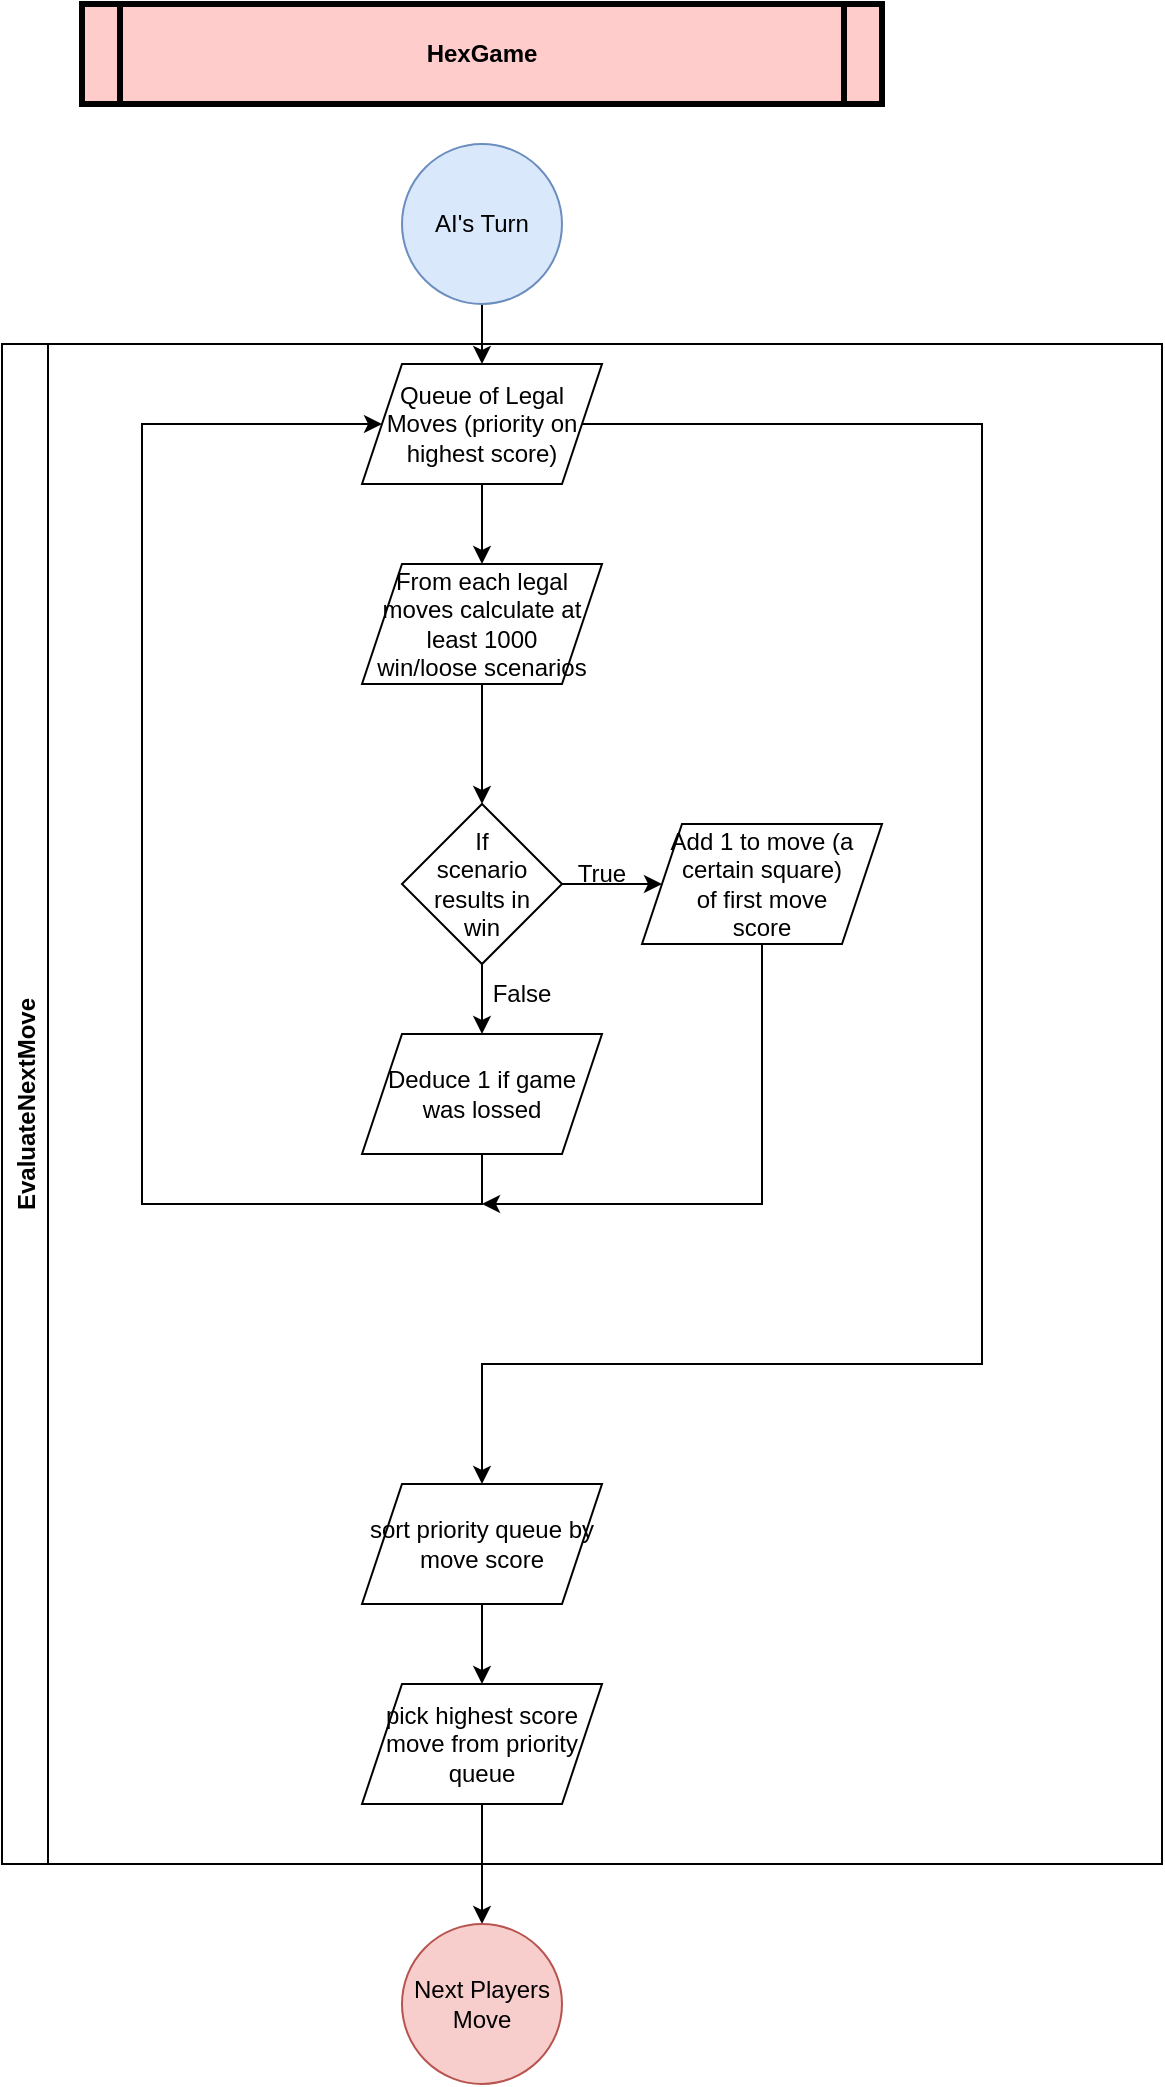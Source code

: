 <mxfile version="16.5.6" type="github">
  <diagram name="Page-1" id="c7558073-3199-34d8-9f00-42111426c3f3">
    <mxGraphModel dx="1038" dy="921" grid="1" gridSize="10" guides="1" tooltips="1" connect="1" arrows="1" fold="1" page="1" pageScale="1" pageWidth="826" pageHeight="1169" background="none" math="0" shadow="0">
      <root>
        <mxCell id="0" />
        <mxCell id="1" parent="0" />
        <mxCell id="5" value="HexGame" style="shape=process;whiteSpace=wrap;align=center;verticalAlign=middle;size=0.048;fontStyle=1;strokeWidth=3;fillColor=#FFCCCC" parent="1" vertex="1">
          <mxGeometry x="170.0" y="10" width="400" height="50" as="geometry" />
        </mxCell>
        <mxCell id="6UgoUZWrDeGJLSdVRVdj-124" value="" style="edgeStyle=orthogonalEdgeStyle;rounded=0;orthogonalLoop=1;jettySize=auto;html=1;" parent="1" source="6UgoUZWrDeGJLSdVRVdj-96" target="6UgoUZWrDeGJLSdVRVdj-103" edge="1">
          <mxGeometry relative="1" as="geometry" />
        </mxCell>
        <mxCell id="6UgoUZWrDeGJLSdVRVdj-96" value="AI&#39;s Turn" style="ellipse;whiteSpace=wrap;html=1;aspect=fixed;fillColor=#dae8fc;strokeColor=#6c8ebf;" parent="1" vertex="1">
          <mxGeometry x="330" y="80" width="80" height="80" as="geometry" />
        </mxCell>
        <mxCell id="6UgoUZWrDeGJLSdVRVdj-102" value="" style="edgeStyle=orthogonalEdgeStyle;rounded=0;orthogonalLoop=1;jettySize=auto;html=1;exitX=0.5;exitY=1;exitDx=0;exitDy=0;" parent="1" source="6UgoUZWrDeGJLSdVRVdj-104" target="6UgoUZWrDeGJLSdVRVdj-101" edge="1">
          <mxGeometry relative="1" as="geometry">
            <mxPoint x="360" y="340" as="sourcePoint" />
          </mxGeometry>
        </mxCell>
        <mxCell id="6UgoUZWrDeGJLSdVRVdj-110" value="" style="edgeStyle=orthogonalEdgeStyle;rounded=0;orthogonalLoop=1;jettySize=auto;html=1;" parent="1" source="6UgoUZWrDeGJLSdVRVdj-101" target="6UgoUZWrDeGJLSdVRVdj-105" edge="1">
          <mxGeometry relative="1" as="geometry" />
        </mxCell>
        <mxCell id="6UgoUZWrDeGJLSdVRVdj-122" value="" style="edgeStyle=orthogonalEdgeStyle;rounded=0;orthogonalLoop=1;jettySize=auto;html=1;" parent="1" source="6UgoUZWrDeGJLSdVRVdj-101" target="6UgoUZWrDeGJLSdVRVdj-106" edge="1">
          <mxGeometry relative="1" as="geometry" />
        </mxCell>
        <mxCell id="6UgoUZWrDeGJLSdVRVdj-101" value="If scenario results in win" style="rhombus;whiteSpace=wrap;html=1;spacingLeft=0;spacingBottom=0;spacing=14;" parent="1" vertex="1">
          <mxGeometry x="330" y="410" width="80" height="80" as="geometry" />
        </mxCell>
        <mxCell id="6UgoUZWrDeGJLSdVRVdj-112" value="" style="edgeStyle=orthogonalEdgeStyle;rounded=0;orthogonalLoop=1;jettySize=auto;html=1;" parent="1" source="6UgoUZWrDeGJLSdVRVdj-103" target="6UgoUZWrDeGJLSdVRVdj-104" edge="1">
          <mxGeometry relative="1" as="geometry" />
        </mxCell>
        <mxCell id="6UgoUZWrDeGJLSdVRVdj-116" style="edgeStyle=orthogonalEdgeStyle;rounded=0;orthogonalLoop=1;jettySize=auto;html=1;exitX=1;exitY=0.5;exitDx=0;exitDy=0;" parent="1" source="6UgoUZWrDeGJLSdVRVdj-103" target="6UgoUZWrDeGJLSdVRVdj-117" edge="1">
          <mxGeometry relative="1" as="geometry">
            <mxPoint x="370" y="780" as="targetPoint" />
            <Array as="points">
              <mxPoint x="620" y="220" />
              <mxPoint x="620" y="690" />
              <mxPoint x="370" y="690" />
            </Array>
          </mxGeometry>
        </mxCell>
        <mxCell id="6UgoUZWrDeGJLSdVRVdj-103" value="Queue of Legal Moves (priority on highest score)" style="shape=parallelogram;perimeter=parallelogramPerimeter;whiteSpace=wrap;html=1;fixedSize=1;" parent="1" vertex="1">
          <mxGeometry x="310" y="190" width="120" height="60" as="geometry" />
        </mxCell>
        <mxCell id="6UgoUZWrDeGJLSdVRVdj-104" value="From each legal moves calculate at least 1000 win/loose scenarios" style="shape=parallelogram;perimeter=parallelogramPerimeter;whiteSpace=wrap;html=1;fixedSize=1;spacing=8;" parent="1" vertex="1">
          <mxGeometry x="310" y="290" width="120" height="60" as="geometry" />
        </mxCell>
        <mxCell id="6UgoUZWrDeGJLSdVRVdj-105" value="Add 1 to move (a certain square)&lt;br&gt;of first move score" style="shape=parallelogram;perimeter=parallelogramPerimeter;whiteSpace=wrap;html=1;fixedSize=1;perimeterSpacing=0;autosize=0;labelPadding=4;spacingLeft=0;spacingRight=0;spacing=12;" parent="1" vertex="1">
          <mxGeometry x="450" y="420" width="120" height="60" as="geometry" />
        </mxCell>
        <mxCell id="6UgoUZWrDeGJLSdVRVdj-108" style="edgeStyle=orthogonalEdgeStyle;rounded=0;orthogonalLoop=1;jettySize=auto;html=1;exitX=0.5;exitY=1;exitDx=0;exitDy=0;entryX=0;entryY=0.5;entryDx=0;entryDy=0;" parent="1" source="6UgoUZWrDeGJLSdVRVdj-106" target="6UgoUZWrDeGJLSdVRVdj-103" edge="1">
          <mxGeometry relative="1" as="geometry">
            <Array as="points">
              <mxPoint x="370" y="610" />
              <mxPoint x="200" y="610" />
              <mxPoint x="200" y="220" />
            </Array>
          </mxGeometry>
        </mxCell>
        <mxCell id="6UgoUZWrDeGJLSdVRVdj-106" value="Deduce 1 if game was lossed" style="shape=parallelogram;perimeter=parallelogramPerimeter;whiteSpace=wrap;html=1;fixedSize=1;spacing=8;" parent="1" vertex="1">
          <mxGeometry x="310" y="525" width="120" height="60" as="geometry" />
        </mxCell>
        <mxCell id="6UgoUZWrDeGJLSdVRVdj-111" value="" style="endArrow=classic;html=1;rounded=0;exitX=0.5;exitY=1;exitDx=0;exitDy=0;" parent="1" source="6UgoUZWrDeGJLSdVRVdj-105" edge="1">
          <mxGeometry width="50" height="50" relative="1" as="geometry">
            <mxPoint x="500" y="420" as="sourcePoint" />
            <mxPoint x="370" y="610" as="targetPoint" />
            <Array as="points">
              <mxPoint x="510" y="610" />
            </Array>
          </mxGeometry>
        </mxCell>
        <mxCell id="6UgoUZWrDeGJLSdVRVdj-119" value="" style="edgeStyle=orthogonalEdgeStyle;rounded=0;orthogonalLoop=1;jettySize=auto;html=1;" parent="1" source="6UgoUZWrDeGJLSdVRVdj-117" target="6UgoUZWrDeGJLSdVRVdj-118" edge="1">
          <mxGeometry relative="1" as="geometry" />
        </mxCell>
        <mxCell id="6UgoUZWrDeGJLSdVRVdj-117" value="sort priority queue by move score" style="shape=parallelogram;perimeter=parallelogramPerimeter;whiteSpace=wrap;html=1;fixedSize=1;" parent="1" vertex="1">
          <mxGeometry x="310" y="750" width="120" height="60" as="geometry" />
        </mxCell>
        <mxCell id="6UgoUZWrDeGJLSdVRVdj-121" value="" style="edgeStyle=orthogonalEdgeStyle;rounded=0;orthogonalLoop=1;jettySize=auto;html=1;" parent="1" source="6UgoUZWrDeGJLSdVRVdj-118" target="6UgoUZWrDeGJLSdVRVdj-120" edge="1">
          <mxGeometry relative="1" as="geometry" />
        </mxCell>
        <mxCell id="6UgoUZWrDeGJLSdVRVdj-118" value="pick highest score move from priority queue" style="shape=parallelogram;perimeter=parallelogramPerimeter;whiteSpace=wrap;html=1;fixedSize=1;" parent="1" vertex="1">
          <mxGeometry x="310" y="850" width="120" height="60" as="geometry" />
        </mxCell>
        <mxCell id="6UgoUZWrDeGJLSdVRVdj-120" value="Next Players Move" style="ellipse;whiteSpace=wrap;html=1;aspect=fixed;fillColor=#f8cecc;strokeColor=#b85450;" parent="1" vertex="1">
          <mxGeometry x="330" y="970" width="80" height="80" as="geometry" />
        </mxCell>
        <mxCell id="6UgoUZWrDeGJLSdVRVdj-125" value="EvaluateNextMove" style="swimlane;horizontal=0;" parent="1" vertex="1">
          <mxGeometry x="130" y="180" width="580" height="760" as="geometry" />
        </mxCell>
        <mxCell id="6UgoUZWrDeGJLSdVRVdj-126" value="True" style="text;html=1;strokeColor=none;fillColor=none;align=center;verticalAlign=middle;whiteSpace=wrap;rounded=0;" parent="6UgoUZWrDeGJLSdVRVdj-125" vertex="1">
          <mxGeometry x="270" y="250" width="60" height="30" as="geometry" />
        </mxCell>
        <mxCell id="6UgoUZWrDeGJLSdVRVdj-127" value="False" style="text;html=1;strokeColor=none;fillColor=none;align=center;verticalAlign=middle;whiteSpace=wrap;rounded=0;" parent="6UgoUZWrDeGJLSdVRVdj-125" vertex="1">
          <mxGeometry x="230" y="310" width="60" height="30" as="geometry" />
        </mxCell>
      </root>
    </mxGraphModel>
  </diagram>
</mxfile>
